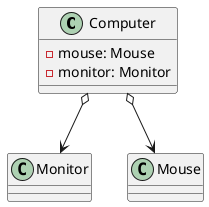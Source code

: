 @startuml
'https://plantuml.com/class-diagram

/' aggregation 聚合 可以移除的依赖'/
class Computer{
- mouse: Mouse
- monitor: Monitor
}
class Monitor
class Mouse
Computer o--> Monitor
Computer o--> Mouse
@enduml